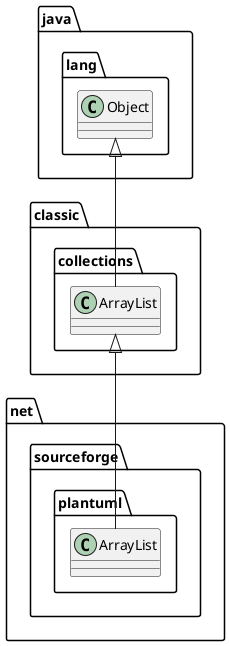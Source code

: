 {
  "sha1": "grbbqftuodjz3de6ha1zdjo1ob9y3r2",
  "insertion": {
    "when": "2024-06-01T09:03:08.218Z",
    "user": "plantuml@gmail.com"
  }
}
@startuml
java.lang.Object <|-- classic.collections.ArrayList
classic.collections.ArrayList <|-- net.sourceforge.plantuml.ArrayList
@enduml
